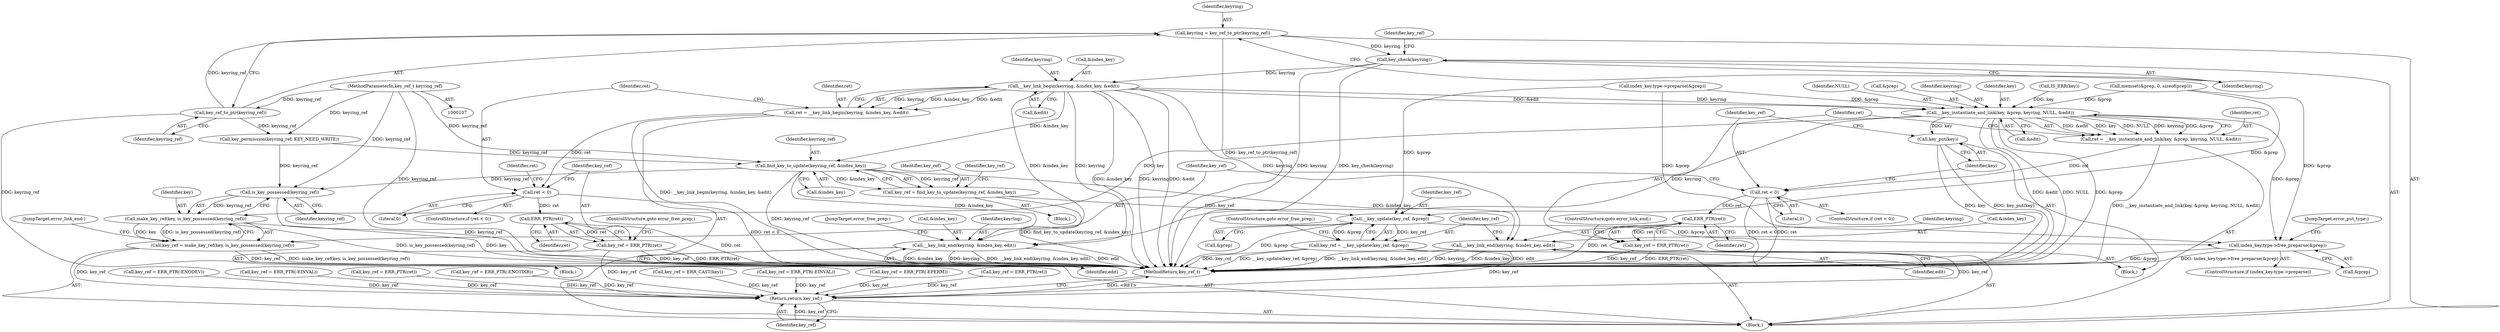 digraph "0_linux_c06cfb08b88dfbe13be44a69ae2fdc3a7c902d81_2@pointer" {
"1000173" [label="(Call,keyring = key_ref_to_ptr(keyring_ref))"];
"1000175" [label="(Call,key_ref_to_ptr(keyring_ref))"];
"1000108" [label="(MethodParameterIn,key_ref_t keyring_ref)"];
"1000177" [label="(Call,key_check(keyring))"];
"1000310" [label="(Call,__key_link_begin(keyring, &index_key, &edit))"];
"1000308" [label="(Call,ret = __key_link_begin(keyring, &index_key, &edit))"];
"1000317" [label="(Call,ret < 0)"];
"1000323" [label="(Call,ERR_PTR(ret))"];
"1000321" [label="(Call,key_ref = ERR_PTR(ret))"];
"1000476" [label="(Return,return key_ref;)"];
"1000350" [label="(Call,find_key_to_update(keyring_ref, &index_key))"];
"1000348" [label="(Call,key_ref = find_key_to_update(keyring_ref, &index_key))"];
"1000486" [label="(Call,__key_update(key_ref, &prep))"];
"1000467" [label="(Call,index_key.type->free_preparse(&prep))"];
"1000484" [label="(Call,key_ref = __key_update(key_ref, &prep))"];
"1000452" [label="(Call,is_key_possessed(keyring_ref))"];
"1000450" [label="(Call,make_key_ref(key, is_key_possessed(keyring_ref)))"];
"1000448" [label="(Call,key_ref = make_key_ref(key, is_key_possessed(keyring_ref)))"];
"1000455" [label="(Call,__key_link_end(keyring, &index_key, edit))"];
"1000479" [label="(Call,__key_link_end(keyring, &index_key, edit))"];
"1000428" [label="(Call,__key_instantiate_and_link(key, &prep, keyring, NULL, &edit))"];
"1000426" [label="(Call,ret = __key_instantiate_and_link(key, &prep, keyring, NULL, &edit))"];
"1000437" [label="(Call,ret < 0)"];
"1000445" [label="(Call,ERR_PTR(ret))"];
"1000443" [label="(Call,key_ref = ERR_PTR(ret))"];
"1000441" [label="(Call,key_put(key))"];
"1000488" [label="(Call,&prep)"];
"1000439" [label="(Literal,0)"];
"1000490" [label="(ControlStructure,goto error_free_prep;)"];
"1000470" [label="(JumpTarget,error_put_type:)"];
"1000437" [label="(Call,ret < 0)"];
"1000428" [label="(Call,__key_instantiate_and_link(key, &prep, keyring, NULL, &edit))"];
"1000483" [label="(Identifier,edit)"];
"1000176" [label="(Identifier,keyring_ref)"];
"1000348" [label="(Call,key_ref = find_key_to_update(keyring_ref, &index_key))"];
"1000486" [label="(Call,__key_update(key_ref, &prep))"];
"1000309" [label="(Identifier,ret)"];
"1000451" [label="(Identifier,key)"];
"1000349" [label="(Identifier,key_ref)"];
"1000323" [label="(Call,ERR_PTR(ret))"];
"1000192" [label="(Call,memset(&prep, 0, sizeof(prep)))"];
"1000312" [label="(Call,&index_key)"];
"1000177" [label="(Call,key_check(keyring))"];
"1000445" [label="(Call,ERR_PTR(ret))"];
"1000460" [label="(JumpTarget,error_free_prep:)"];
"1000316" [label="(ControlStructure,if (ret < 0))"];
"1000421" [label="(Call,key_ref = ERR_CAST(key))"];
"1000263" [label="(Call,key_ref = ERR_PTR(-EINVAL))"];
"1000441" [label="(Call,key_put(key))"];
"1000484" [label="(Call,key_ref = __key_update(key_ref, &prep))"];
"1000448" [label="(Call,key_ref = make_key_ref(key, is_key_possessed(keyring_ref)))"];
"1000282" [label="(Call,key_ref = ERR_PTR(-EPERM))"];
"1000454" [label="(JumpTarget,error_link_end:)"];
"1000476" [label="(Return,return key_ref;)"];
"1000324" [label="(Identifier,ret)"];
"1000457" [label="(Call,&index_key)"];
"1000438" [label="(Identifier,ret)"];
"1000443" [label="(Call,key_ref = ERR_PTR(ret))"];
"1000485" [label="(Identifier,key_ref)"];
"1000311" [label="(Identifier,keyring)"];
"1000480" [label="(Identifier,keyring)"];
"1000308" [label="(Call,ret = __key_link_begin(keyring, &index_key, &edit))"];
"1000487" [label="(Identifier,key_ref)"];
"1000336" [label="(Call,key_ref = ERR_PTR(ret))"];
"1000434" [label="(Call,&edit)"];
"1000325" [label="(ControlStructure,goto error_free_prep;)"];
"1000418" [label="(Call,IS_ERR(key))"];
"1000436" [label="(ControlStructure,if (ret < 0))"];
"1000477" [label="(Identifier,key_ref)"];
"1000455" [label="(Call,__key_link_end(keyring, &index_key, edit))"];
"1000467" [label="(Call,index_key.type->free_preparse(&prep))"];
"1000433" [label="(Identifier,NULL)"];
"1000352" [label="(Call,&index_key)"];
"1000350" [label="(Call,find_key_to_update(keyring_ref, &index_key))"];
"1000310" [label="(Call,__key_link_begin(keyring, &index_key, &edit))"];
"1000479" [label="(Call,__key_link_end(keyring, &index_key, edit))"];
"1000347" [label="(Block,)"];
"1000351" [label="(Identifier,keyring_ref)"];
"1000142" [label="(Call,key_ref = ERR_PTR(-ENODEV))"];
"1000456" [label="(Identifier,keyring)"];
"1000447" [label="(ControlStructure,goto error_link_end;)"];
"1000319" [label="(Literal,0)"];
"1000446" [label="(Identifier,ret)"];
"1000327" [label="(Identifier,ret)"];
"1000148" [label="(Call,key_ref = ERR_PTR(-EINVAL))"];
"1000238" [label="(Call,index_key.type->preparse(&prep))"];
"1000246" [label="(Call,key_ref = ERR_PTR(ret))"];
"1000442" [label="(Identifier,key)"];
"1000481" [label="(Call,&index_key)"];
"1000175" [label="(Call,key_ref_to_ptr(keyring_ref))"];
"1000328" [label="(Call,key_permission(keyring_ref, KEY_NEED_WRITE))"];
"1000108" [label="(MethodParameterIn,key_ref_t keyring_ref)"];
"1000179" [label="(Call,key_ref = ERR_PTR(-ENOTDIR))"];
"1000491" [label="(MethodReturn,key_ref_t)"];
"1000178" [label="(Identifier,keyring)"];
"1000320" [label="(Block,)"];
"1000450" [label="(Call,make_key_ref(key, is_key_possessed(keyring_ref)))"];
"1000453" [label="(Identifier,keyring_ref)"];
"1000318" [label="(Identifier,ret)"];
"1000180" [label="(Identifier,key_ref)"];
"1000317" [label="(Call,ret < 0)"];
"1000468" [label="(Call,&prep)"];
"1000461" [label="(ControlStructure,if (index_key.type->preparse))"];
"1000444" [label="(Identifier,key_ref)"];
"1000452" [label="(Call,is_key_possessed(keyring_ref))"];
"1000427" [label="(Identifier,ret)"];
"1000321" [label="(Call,key_ref = ERR_PTR(ret))"];
"1000174" [label="(Identifier,keyring)"];
"1000440" [label="(Block,)"];
"1000314" [label="(Call,&edit)"];
"1000173" [label="(Call,keyring = key_ref_to_ptr(keyring_ref))"];
"1000426" [label="(Call,ret = __key_instantiate_and_link(key, &prep, keyring, NULL, &edit))"];
"1000115" [label="(Block,)"];
"1000322" [label="(Identifier,key_ref)"];
"1000355" [label="(Identifier,key_ref)"];
"1000430" [label="(Call,&prep)"];
"1000459" [label="(Identifier,edit)"];
"1000449" [label="(Identifier,key_ref)"];
"1000432" [label="(Identifier,keyring)"];
"1000429" [label="(Identifier,key)"];
"1000173" -> "1000115"  [label="AST: "];
"1000173" -> "1000175"  [label="CFG: "];
"1000174" -> "1000173"  [label="AST: "];
"1000175" -> "1000173"  [label="AST: "];
"1000178" -> "1000173"  [label="CFG: "];
"1000173" -> "1000491"  [label="DDG: key_ref_to_ptr(keyring_ref)"];
"1000175" -> "1000173"  [label="DDG: keyring_ref"];
"1000173" -> "1000177"  [label="DDG: keyring"];
"1000175" -> "1000176"  [label="CFG: "];
"1000176" -> "1000175"  [label="AST: "];
"1000175" -> "1000491"  [label="DDG: keyring_ref"];
"1000108" -> "1000175"  [label="DDG: keyring_ref"];
"1000175" -> "1000328"  [label="DDG: keyring_ref"];
"1000108" -> "1000107"  [label="AST: "];
"1000108" -> "1000491"  [label="DDG: keyring_ref"];
"1000108" -> "1000328"  [label="DDG: keyring_ref"];
"1000108" -> "1000350"  [label="DDG: keyring_ref"];
"1000108" -> "1000452"  [label="DDG: keyring_ref"];
"1000177" -> "1000115"  [label="AST: "];
"1000177" -> "1000178"  [label="CFG: "];
"1000178" -> "1000177"  [label="AST: "];
"1000180" -> "1000177"  [label="CFG: "];
"1000177" -> "1000491"  [label="DDG: keyring"];
"1000177" -> "1000491"  [label="DDG: key_check(keyring)"];
"1000177" -> "1000310"  [label="DDG: keyring"];
"1000310" -> "1000308"  [label="AST: "];
"1000310" -> "1000314"  [label="CFG: "];
"1000311" -> "1000310"  [label="AST: "];
"1000312" -> "1000310"  [label="AST: "];
"1000314" -> "1000310"  [label="AST: "];
"1000308" -> "1000310"  [label="CFG: "];
"1000310" -> "1000491"  [label="DDG: &index_key"];
"1000310" -> "1000491"  [label="DDG: keyring"];
"1000310" -> "1000491"  [label="DDG: &edit"];
"1000310" -> "1000308"  [label="DDG: keyring"];
"1000310" -> "1000308"  [label="DDG: &index_key"];
"1000310" -> "1000308"  [label="DDG: &edit"];
"1000310" -> "1000350"  [label="DDG: &index_key"];
"1000310" -> "1000428"  [label="DDG: keyring"];
"1000310" -> "1000428"  [label="DDG: &edit"];
"1000310" -> "1000455"  [label="DDG: keyring"];
"1000310" -> "1000455"  [label="DDG: &index_key"];
"1000310" -> "1000479"  [label="DDG: keyring"];
"1000308" -> "1000115"  [label="AST: "];
"1000309" -> "1000308"  [label="AST: "];
"1000318" -> "1000308"  [label="CFG: "];
"1000308" -> "1000491"  [label="DDG: __key_link_begin(keyring, &index_key, &edit)"];
"1000308" -> "1000317"  [label="DDG: ret"];
"1000317" -> "1000316"  [label="AST: "];
"1000317" -> "1000319"  [label="CFG: "];
"1000318" -> "1000317"  [label="AST: "];
"1000319" -> "1000317"  [label="AST: "];
"1000322" -> "1000317"  [label="CFG: "];
"1000327" -> "1000317"  [label="CFG: "];
"1000317" -> "1000491"  [label="DDG: ret < 0"];
"1000317" -> "1000323"  [label="DDG: ret"];
"1000323" -> "1000321"  [label="AST: "];
"1000323" -> "1000324"  [label="CFG: "];
"1000324" -> "1000323"  [label="AST: "];
"1000321" -> "1000323"  [label="CFG: "];
"1000323" -> "1000491"  [label="DDG: ret"];
"1000323" -> "1000321"  [label="DDG: ret"];
"1000321" -> "1000320"  [label="AST: "];
"1000322" -> "1000321"  [label="AST: "];
"1000325" -> "1000321"  [label="CFG: "];
"1000321" -> "1000491"  [label="DDG: key_ref"];
"1000321" -> "1000491"  [label="DDG: ERR_PTR(ret)"];
"1000321" -> "1000476"  [label="DDG: key_ref"];
"1000476" -> "1000115"  [label="AST: "];
"1000476" -> "1000477"  [label="CFG: "];
"1000477" -> "1000476"  [label="AST: "];
"1000491" -> "1000476"  [label="CFG: "];
"1000476" -> "1000491"  [label="DDG: <RET>"];
"1000477" -> "1000476"  [label="DDG: key_ref"];
"1000142" -> "1000476"  [label="DDG: key_ref"];
"1000282" -> "1000476"  [label="DDG: key_ref"];
"1000336" -> "1000476"  [label="DDG: key_ref"];
"1000263" -> "1000476"  [label="DDG: key_ref"];
"1000421" -> "1000476"  [label="DDG: key_ref"];
"1000179" -> "1000476"  [label="DDG: key_ref"];
"1000448" -> "1000476"  [label="DDG: key_ref"];
"1000148" -> "1000476"  [label="DDG: key_ref"];
"1000484" -> "1000476"  [label="DDG: key_ref"];
"1000443" -> "1000476"  [label="DDG: key_ref"];
"1000246" -> "1000476"  [label="DDG: key_ref"];
"1000350" -> "1000348"  [label="AST: "];
"1000350" -> "1000352"  [label="CFG: "];
"1000351" -> "1000350"  [label="AST: "];
"1000352" -> "1000350"  [label="AST: "];
"1000348" -> "1000350"  [label="CFG: "];
"1000350" -> "1000491"  [label="DDG: keyring_ref"];
"1000350" -> "1000348"  [label="DDG: keyring_ref"];
"1000350" -> "1000348"  [label="DDG: &index_key"];
"1000328" -> "1000350"  [label="DDG: keyring_ref"];
"1000350" -> "1000452"  [label="DDG: keyring_ref"];
"1000350" -> "1000455"  [label="DDG: &index_key"];
"1000350" -> "1000479"  [label="DDG: &index_key"];
"1000348" -> "1000347"  [label="AST: "];
"1000349" -> "1000348"  [label="AST: "];
"1000355" -> "1000348"  [label="CFG: "];
"1000348" -> "1000491"  [label="DDG: find_key_to_update(keyring_ref, &index_key)"];
"1000348" -> "1000486"  [label="DDG: key_ref"];
"1000486" -> "1000484"  [label="AST: "];
"1000486" -> "1000488"  [label="CFG: "];
"1000487" -> "1000486"  [label="AST: "];
"1000488" -> "1000486"  [label="AST: "];
"1000484" -> "1000486"  [label="CFG: "];
"1000486" -> "1000491"  [label="DDG: &prep"];
"1000486" -> "1000467"  [label="DDG: &prep"];
"1000486" -> "1000484"  [label="DDG: key_ref"];
"1000486" -> "1000484"  [label="DDG: &prep"];
"1000238" -> "1000486"  [label="DDG: &prep"];
"1000192" -> "1000486"  [label="DDG: &prep"];
"1000467" -> "1000461"  [label="AST: "];
"1000467" -> "1000468"  [label="CFG: "];
"1000468" -> "1000467"  [label="AST: "];
"1000470" -> "1000467"  [label="CFG: "];
"1000467" -> "1000491"  [label="DDG: index_key.type->free_preparse(&prep)"];
"1000467" -> "1000491"  [label="DDG: &prep"];
"1000238" -> "1000467"  [label="DDG: &prep"];
"1000192" -> "1000467"  [label="DDG: &prep"];
"1000428" -> "1000467"  [label="DDG: &prep"];
"1000484" -> "1000115"  [label="AST: "];
"1000485" -> "1000484"  [label="AST: "];
"1000490" -> "1000484"  [label="CFG: "];
"1000484" -> "1000491"  [label="DDG: __key_update(key_ref, &prep)"];
"1000484" -> "1000491"  [label="DDG: key_ref"];
"1000452" -> "1000450"  [label="AST: "];
"1000452" -> "1000453"  [label="CFG: "];
"1000453" -> "1000452"  [label="AST: "];
"1000450" -> "1000452"  [label="CFG: "];
"1000452" -> "1000491"  [label="DDG: keyring_ref"];
"1000452" -> "1000450"  [label="DDG: keyring_ref"];
"1000328" -> "1000452"  [label="DDG: keyring_ref"];
"1000450" -> "1000448"  [label="AST: "];
"1000451" -> "1000450"  [label="AST: "];
"1000448" -> "1000450"  [label="CFG: "];
"1000450" -> "1000491"  [label="DDG: is_key_possessed(keyring_ref)"];
"1000450" -> "1000491"  [label="DDG: key"];
"1000450" -> "1000448"  [label="DDG: key"];
"1000450" -> "1000448"  [label="DDG: is_key_possessed(keyring_ref)"];
"1000428" -> "1000450"  [label="DDG: key"];
"1000448" -> "1000115"  [label="AST: "];
"1000449" -> "1000448"  [label="AST: "];
"1000454" -> "1000448"  [label="CFG: "];
"1000448" -> "1000491"  [label="DDG: make_key_ref(key, is_key_possessed(keyring_ref))"];
"1000448" -> "1000491"  [label="DDG: key_ref"];
"1000455" -> "1000115"  [label="AST: "];
"1000455" -> "1000459"  [label="CFG: "];
"1000456" -> "1000455"  [label="AST: "];
"1000457" -> "1000455"  [label="AST: "];
"1000459" -> "1000455"  [label="AST: "];
"1000460" -> "1000455"  [label="CFG: "];
"1000455" -> "1000491"  [label="DDG: __key_link_end(keyring, &index_key, edit)"];
"1000455" -> "1000491"  [label="DDG: edit"];
"1000455" -> "1000491"  [label="DDG: &index_key"];
"1000455" -> "1000491"  [label="DDG: keyring"];
"1000428" -> "1000455"  [label="DDG: keyring"];
"1000479" -> "1000115"  [label="AST: "];
"1000479" -> "1000483"  [label="CFG: "];
"1000480" -> "1000479"  [label="AST: "];
"1000481" -> "1000479"  [label="AST: "];
"1000483" -> "1000479"  [label="AST: "];
"1000485" -> "1000479"  [label="CFG: "];
"1000479" -> "1000491"  [label="DDG: edit"];
"1000479" -> "1000491"  [label="DDG: __key_link_end(keyring, &index_key, edit)"];
"1000479" -> "1000491"  [label="DDG: keyring"];
"1000479" -> "1000491"  [label="DDG: &index_key"];
"1000428" -> "1000426"  [label="AST: "];
"1000428" -> "1000434"  [label="CFG: "];
"1000429" -> "1000428"  [label="AST: "];
"1000430" -> "1000428"  [label="AST: "];
"1000432" -> "1000428"  [label="AST: "];
"1000433" -> "1000428"  [label="AST: "];
"1000434" -> "1000428"  [label="AST: "];
"1000426" -> "1000428"  [label="CFG: "];
"1000428" -> "1000491"  [label="DDG: &edit"];
"1000428" -> "1000491"  [label="DDG: NULL"];
"1000428" -> "1000491"  [label="DDG: &prep"];
"1000428" -> "1000426"  [label="DDG: &edit"];
"1000428" -> "1000426"  [label="DDG: key"];
"1000428" -> "1000426"  [label="DDG: NULL"];
"1000428" -> "1000426"  [label="DDG: keyring"];
"1000428" -> "1000426"  [label="DDG: &prep"];
"1000418" -> "1000428"  [label="DDG: key"];
"1000238" -> "1000428"  [label="DDG: &prep"];
"1000192" -> "1000428"  [label="DDG: &prep"];
"1000428" -> "1000441"  [label="DDG: key"];
"1000426" -> "1000115"  [label="AST: "];
"1000427" -> "1000426"  [label="AST: "];
"1000438" -> "1000426"  [label="CFG: "];
"1000426" -> "1000491"  [label="DDG: __key_instantiate_and_link(key, &prep, keyring, NULL, &edit)"];
"1000426" -> "1000437"  [label="DDG: ret"];
"1000437" -> "1000436"  [label="AST: "];
"1000437" -> "1000439"  [label="CFG: "];
"1000438" -> "1000437"  [label="AST: "];
"1000439" -> "1000437"  [label="AST: "];
"1000442" -> "1000437"  [label="CFG: "];
"1000449" -> "1000437"  [label="CFG: "];
"1000437" -> "1000491"  [label="DDG: ret < 0"];
"1000437" -> "1000491"  [label="DDG: ret"];
"1000437" -> "1000445"  [label="DDG: ret"];
"1000445" -> "1000443"  [label="AST: "];
"1000445" -> "1000446"  [label="CFG: "];
"1000446" -> "1000445"  [label="AST: "];
"1000443" -> "1000445"  [label="CFG: "];
"1000445" -> "1000491"  [label="DDG: ret"];
"1000445" -> "1000443"  [label="DDG: ret"];
"1000443" -> "1000440"  [label="AST: "];
"1000444" -> "1000443"  [label="AST: "];
"1000447" -> "1000443"  [label="CFG: "];
"1000443" -> "1000491"  [label="DDG: ERR_PTR(ret)"];
"1000443" -> "1000491"  [label="DDG: key_ref"];
"1000441" -> "1000440"  [label="AST: "];
"1000441" -> "1000442"  [label="CFG: "];
"1000442" -> "1000441"  [label="AST: "];
"1000444" -> "1000441"  [label="CFG: "];
"1000441" -> "1000491"  [label="DDG: key"];
"1000441" -> "1000491"  [label="DDG: key_put(key)"];
}

